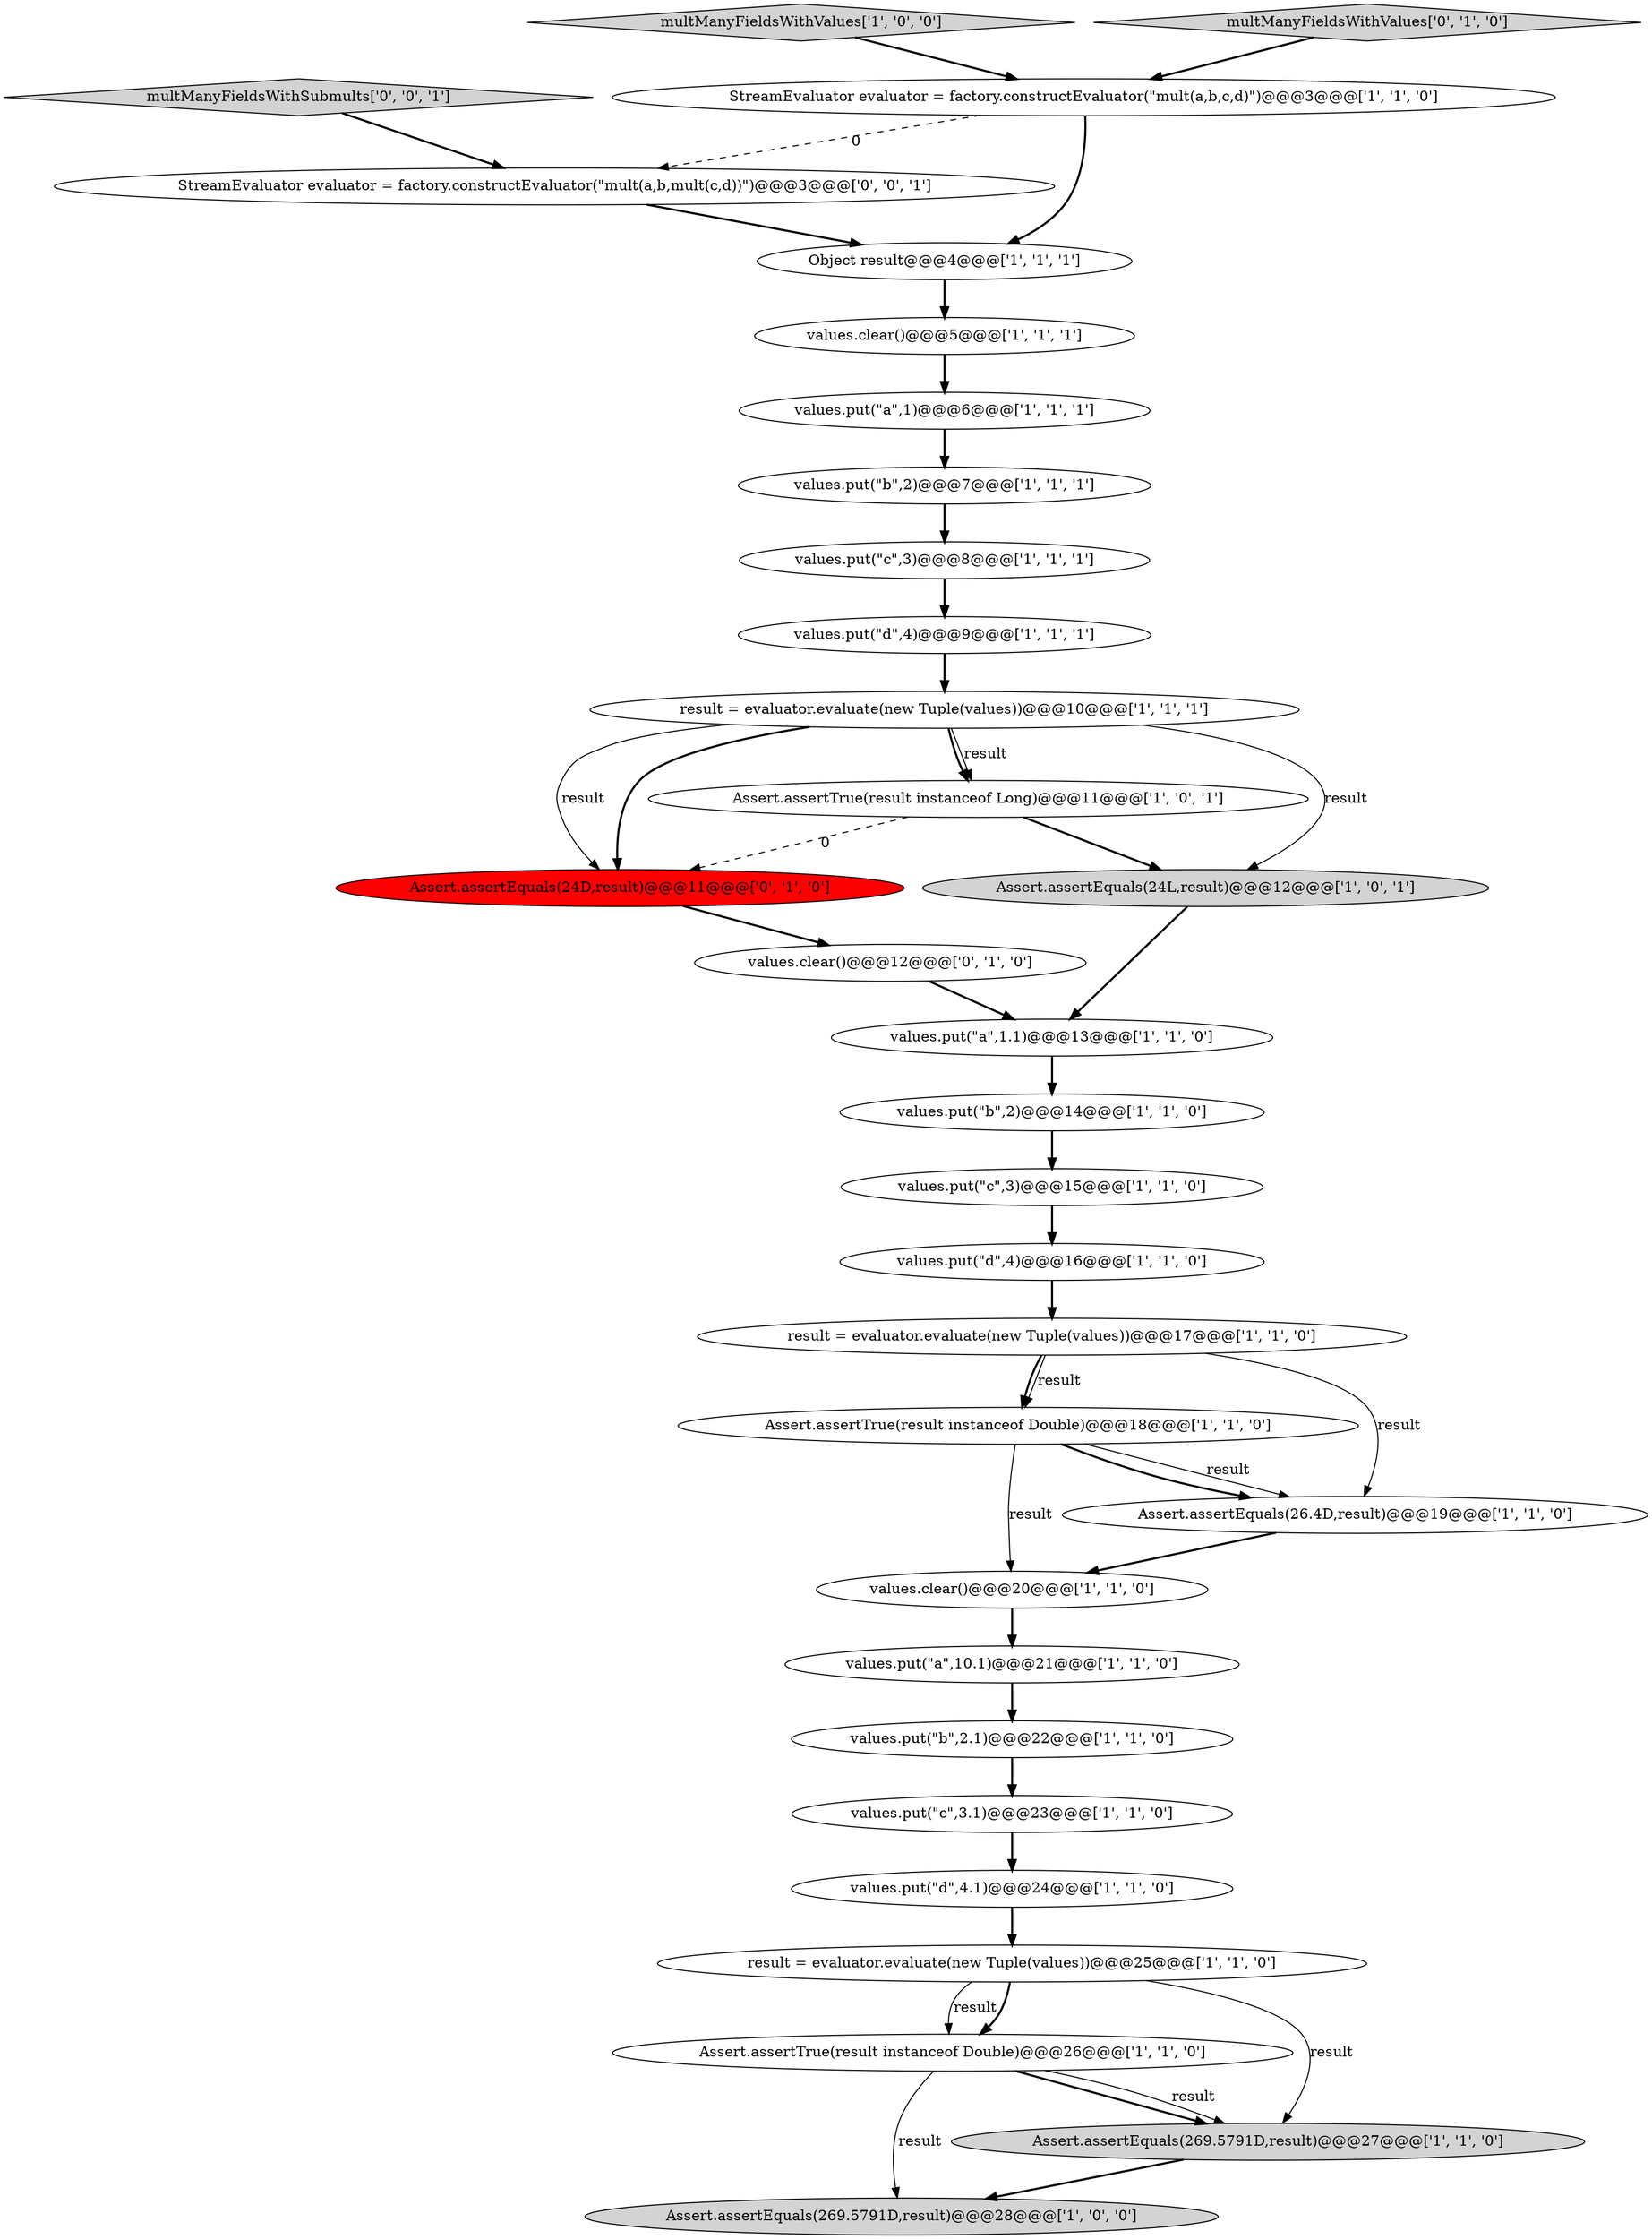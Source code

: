 digraph {
10 [style = filled, label = "values.clear()@@@5@@@['1', '1', '1']", fillcolor = white, shape = ellipse image = "AAA0AAABBB1BBB"];
28 [style = filled, label = "values.clear()@@@12@@@['0', '1', '0']", fillcolor = white, shape = ellipse image = "AAA0AAABBB2BBB"];
3 [style = filled, label = "values.put(\"c\",3)@@@15@@@['1', '1', '0']", fillcolor = white, shape = ellipse image = "AAA0AAABBB1BBB"];
0 [style = filled, label = "values.put(\"d\",4)@@@9@@@['1', '1', '1']", fillcolor = white, shape = ellipse image = "AAA0AAABBB1BBB"];
13 [style = filled, label = "values.put(\"c\",3)@@@8@@@['1', '1', '1']", fillcolor = white, shape = ellipse image = "AAA0AAABBB1BBB"];
9 [style = filled, label = "Assert.assertTrue(result instanceof Double)@@@26@@@['1', '1', '0']", fillcolor = white, shape = ellipse image = "AAA0AAABBB1BBB"];
30 [style = filled, label = "StreamEvaluator evaluator = factory.constructEvaluator(\"mult(a,b,mult(c,d))\")@@@3@@@['0', '0', '1']", fillcolor = white, shape = ellipse image = "AAA0AAABBB3BBB"];
21 [style = filled, label = "values.put(\"a\",1.1)@@@13@@@['1', '1', '0']", fillcolor = white, shape = ellipse image = "AAA0AAABBB1BBB"];
12 [style = filled, label = "values.put(\"a\",1)@@@6@@@['1', '1', '1']", fillcolor = white, shape = ellipse image = "AAA0AAABBB1BBB"];
14 [style = filled, label = "Assert.assertEquals(26.4D,result)@@@19@@@['1', '1', '0']", fillcolor = white, shape = ellipse image = "AAA0AAABBB1BBB"];
25 [style = filled, label = "StreamEvaluator evaluator = factory.constructEvaluator(\"mult(a,b,c,d)\")@@@3@@@['1', '1', '0']", fillcolor = white, shape = ellipse image = "AAA0AAABBB1BBB"];
5 [style = filled, label = "values.put(\"a\",10.1)@@@21@@@['1', '1', '0']", fillcolor = white, shape = ellipse image = "AAA0AAABBB1BBB"];
17 [style = filled, label = "Assert.assertEquals(269.5791D,result)@@@28@@@['1', '0', '0']", fillcolor = lightgray, shape = ellipse image = "AAA0AAABBB1BBB"];
22 [style = filled, label = "values.put(\"b\",2)@@@14@@@['1', '1', '0']", fillcolor = white, shape = ellipse image = "AAA0AAABBB1BBB"];
19 [style = filled, label = "result = evaluator.evaluate(new Tuple(values))@@@10@@@['1', '1', '1']", fillcolor = white, shape = ellipse image = "AAA0AAABBB1BBB"];
27 [style = filled, label = "Assert.assertEquals(24D,result)@@@11@@@['0', '1', '0']", fillcolor = red, shape = ellipse image = "AAA1AAABBB2BBB"];
4 [style = filled, label = "Assert.assertEquals(24L,result)@@@12@@@['1', '0', '1']", fillcolor = lightgray, shape = ellipse image = "AAA0AAABBB1BBB"];
16 [style = filled, label = "Assert.assertTrue(result instanceof Double)@@@18@@@['1', '1', '0']", fillcolor = white, shape = ellipse image = "AAA0AAABBB1BBB"];
2 [style = filled, label = "Assert.assertTrue(result instanceof Long)@@@11@@@['1', '0', '1']", fillcolor = white, shape = ellipse image = "AAA0AAABBB1BBB"];
24 [style = filled, label = "values.put(\"c\",3.1)@@@23@@@['1', '1', '0']", fillcolor = white, shape = ellipse image = "AAA0AAABBB1BBB"];
7 [style = filled, label = "values.put(\"b\",2)@@@7@@@['1', '1', '1']", fillcolor = white, shape = ellipse image = "AAA0AAABBB1BBB"];
1 [style = filled, label = "Object result@@@4@@@['1', '1', '1']", fillcolor = white, shape = ellipse image = "AAA0AAABBB1BBB"];
20 [style = filled, label = "values.clear()@@@20@@@['1', '1', '0']", fillcolor = white, shape = ellipse image = "AAA0AAABBB1BBB"];
15 [style = filled, label = "Assert.assertEquals(269.5791D,result)@@@27@@@['1', '1', '0']", fillcolor = lightgray, shape = ellipse image = "AAA0AAABBB1BBB"];
8 [style = filled, label = "values.put(\"d\",4.1)@@@24@@@['1', '1', '0']", fillcolor = white, shape = ellipse image = "AAA0AAABBB1BBB"];
6 [style = filled, label = "result = evaluator.evaluate(new Tuple(values))@@@25@@@['1', '1', '0']", fillcolor = white, shape = ellipse image = "AAA0AAABBB1BBB"];
18 [style = filled, label = "multManyFieldsWithValues['1', '0', '0']", fillcolor = lightgray, shape = diamond image = "AAA0AAABBB1BBB"];
26 [style = filled, label = "values.put(\"d\",4)@@@16@@@['1', '1', '0']", fillcolor = white, shape = ellipse image = "AAA0AAABBB1BBB"];
11 [style = filled, label = "values.put(\"b\",2.1)@@@22@@@['1', '1', '0']", fillcolor = white, shape = ellipse image = "AAA0AAABBB1BBB"];
31 [style = filled, label = "multManyFieldsWithSubmults['0', '0', '1']", fillcolor = lightgray, shape = diamond image = "AAA0AAABBB3BBB"];
29 [style = filled, label = "multManyFieldsWithValues['0', '1', '0']", fillcolor = lightgray, shape = diamond image = "AAA0AAABBB2BBB"];
23 [style = filled, label = "result = evaluator.evaluate(new Tuple(values))@@@17@@@['1', '1', '0']", fillcolor = white, shape = ellipse image = "AAA0AAABBB1BBB"];
7->13 [style = bold, label=""];
16->14 [style = solid, label="result"];
23->16 [style = bold, label=""];
25->1 [style = bold, label=""];
30->1 [style = bold, label=""];
6->15 [style = solid, label="result"];
0->19 [style = bold, label=""];
19->4 [style = solid, label="result"];
27->28 [style = bold, label=""];
2->27 [style = dashed, label="0"];
4->21 [style = bold, label=""];
3->26 [style = bold, label=""];
29->25 [style = bold, label=""];
8->6 [style = bold, label=""];
19->27 [style = solid, label="result"];
19->2 [style = bold, label=""];
11->24 [style = bold, label=""];
2->4 [style = bold, label=""];
12->7 [style = bold, label=""];
19->2 [style = solid, label="result"];
20->5 [style = bold, label=""];
22->3 [style = bold, label=""];
15->17 [style = bold, label=""];
9->17 [style = solid, label="result"];
28->21 [style = bold, label=""];
6->9 [style = solid, label="result"];
21->22 [style = bold, label=""];
10->12 [style = bold, label=""];
9->15 [style = bold, label=""];
25->30 [style = dashed, label="0"];
19->27 [style = bold, label=""];
26->23 [style = bold, label=""];
16->20 [style = solid, label="result"];
31->30 [style = bold, label=""];
18->25 [style = bold, label=""];
16->14 [style = bold, label=""];
23->14 [style = solid, label="result"];
5->11 [style = bold, label=""];
24->8 [style = bold, label=""];
6->9 [style = bold, label=""];
9->15 [style = solid, label="result"];
1->10 [style = bold, label=""];
23->16 [style = solid, label="result"];
14->20 [style = bold, label=""];
13->0 [style = bold, label=""];
}
